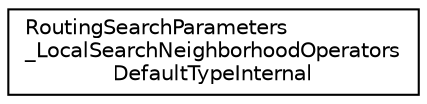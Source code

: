 digraph "Graphical Class Hierarchy"
{
 // LATEX_PDF_SIZE
  edge [fontname="Helvetica",fontsize="10",labelfontname="Helvetica",labelfontsize="10"];
  node [fontname="Helvetica",fontsize="10",shape=record];
  rankdir="LR";
  Node0 [label="RoutingSearchParameters\l_LocalSearchNeighborhoodOperators\lDefaultTypeInternal",height=0.2,width=0.4,color="black", fillcolor="white", style="filled",URL="$structoperations__research_1_1_routing_search_parameters___local_search_neighborhood_operators_default_type_internal.html",tooltip=" "];
}
